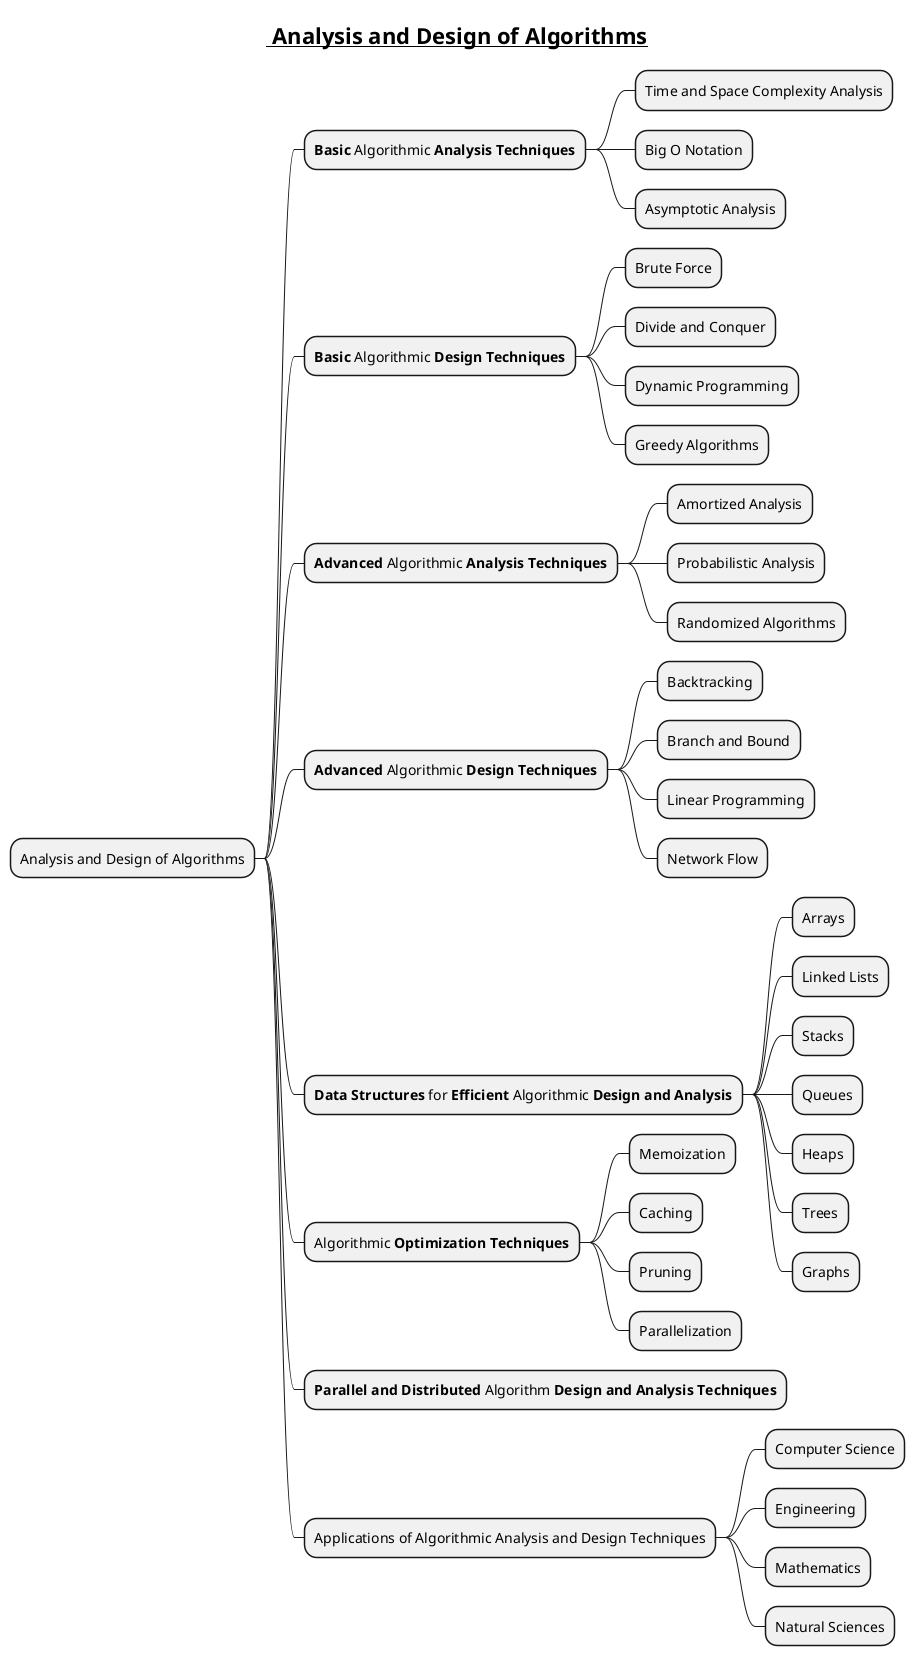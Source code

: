 @startmindmap

title =__ Analysis and Design of Algorithms__

* Analysis and Design of Algorithms
** **Basic** Algorithmic **Analysis Techniques**
*** Time and Space Complexity Analysis
*** Big O Notation
*** Asymptotic Analysis
** **Basic** Algorithmic **Design Techniques**
*** Brute Force
*** Divide and Conquer
*** Dynamic Programming
*** Greedy Algorithms
** **Advanced** Algorithmic **Analysis Techniques**
*** Amortized Analysis
*** Probabilistic Analysis
*** Randomized Algorithms
** **Advanced** Algorithmic **Design Techniques**
*** Backtracking
*** Branch and Bound
*** Linear Programming
*** Network Flow
** **Data Structures** for **Efficient** Algorithmic **Design and Analysis**
*** Arrays
*** Linked Lists
*** Stacks
*** Queues
*** Heaps
*** Trees
*** Graphs
** Algorithmic **Optimization Techniques**
*** Memoization
*** Caching
*** Pruning
*** Parallelization
** **Parallel and Distributed** Algorithm **Design and Analysis Techniques**
** Applications of Algorithmic Analysis and Design Techniques
*** Computer Science
*** Engineering
*** Mathematics
*** Natural Sciences

@endmindmap
